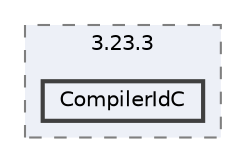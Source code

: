 digraph "C:/dev/MocoExtendProblem/build/CMakeFiles/3.23.3/CompilerIdC"
{
 // LATEX_PDF_SIZE
  bgcolor="transparent";
  edge [fontname=Helvetica,fontsize=10,labelfontname=Helvetica,labelfontsize=10];
  node [fontname=Helvetica,fontsize=10,shape=box,height=0.2,width=0.4];
  compound=true
  subgraph clusterdir_bf854d2542b89e4605babf33cb6cc5b0 {
    graph [ bgcolor="#edf0f7", pencolor="grey50", label="3.23.3", fontname=Helvetica,fontsize=10 style="filled,dashed", URL="dir_bf854d2542b89e4605babf33cb6cc5b0.html",tooltip=""]
  dir_eb55eaf1357b04fa4334019f96b3d661 [label="CompilerIdC", fillcolor="#edf0f7", color="grey25", style="filled,bold", URL="dir_eb55eaf1357b04fa4334019f96b3d661.html",tooltip=""];
  }
}
